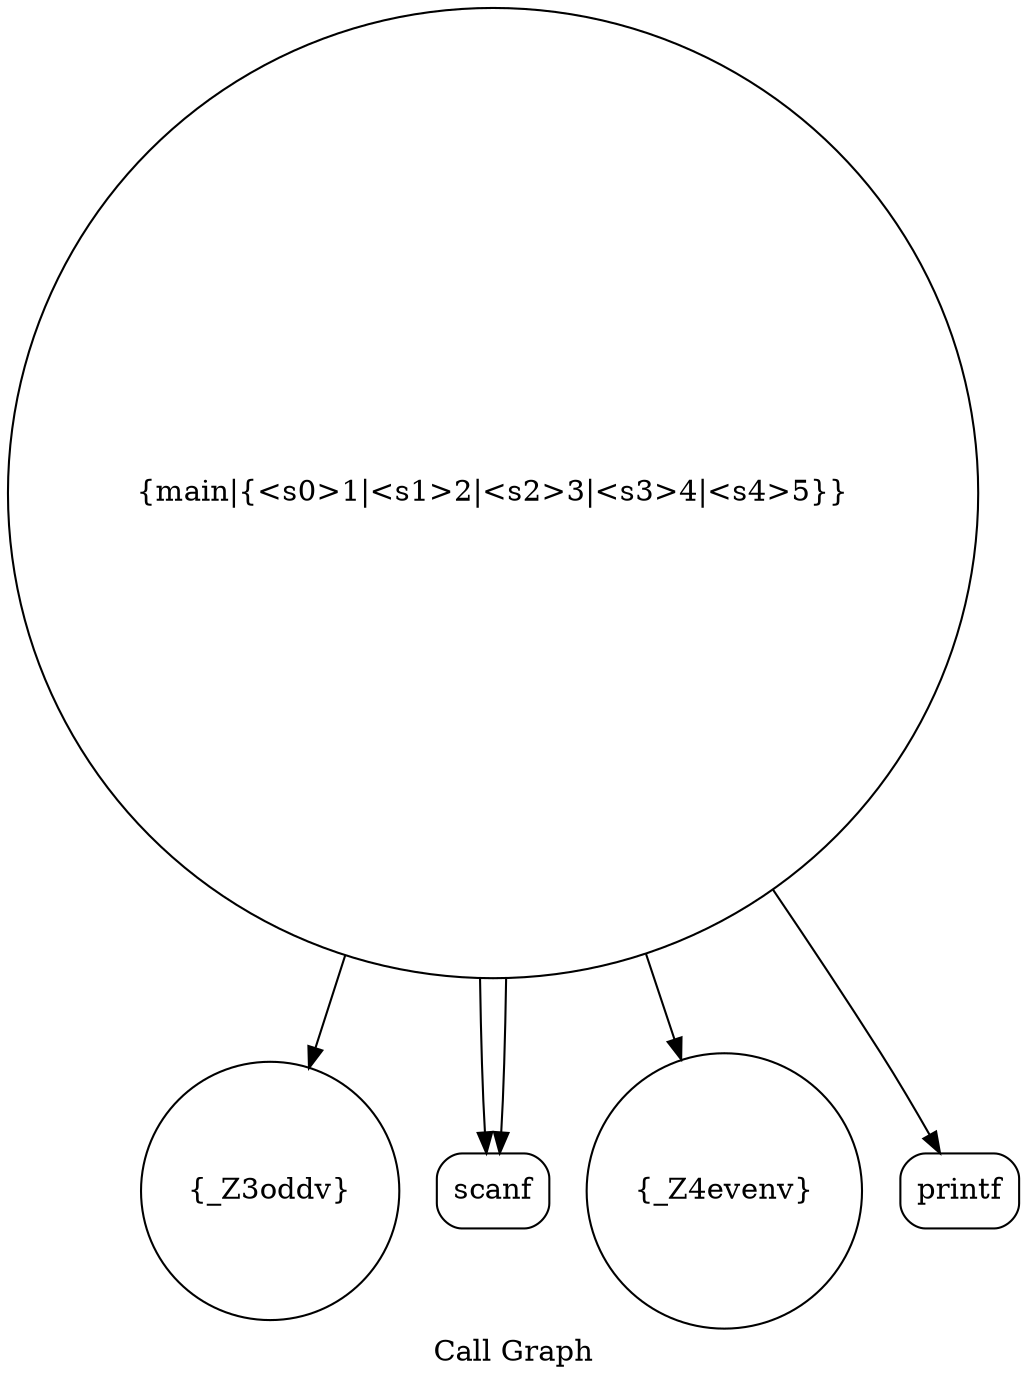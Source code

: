 digraph "Call Graph" {
	label="Call Graph";

	Node0x556bf6f182f0 [shape=record,shape=circle,label="{_Z3oddv}"];
	Node0x556bf6f18800 [shape=record,shape=circle,label="{main|{<s0>1|<s1>2|<s2>3|<s3>4|<s4>5}}"];
	Node0x556bf6f18800:s0 -> Node0x556bf6f18880[color=black];
	Node0x556bf6f18800:s1 -> Node0x556bf6f18880[color=black];
	Node0x556bf6f18800:s2 -> Node0x556bf6f182f0[color=black];
	Node0x556bf6f18800:s3 -> Node0x556bf6f18780[color=black];
	Node0x556bf6f18800:s4 -> Node0x556bf6f18900[color=black];
	Node0x556bf6f18900 [shape=record,shape=Mrecord,label="{printf}"];
	Node0x556bf6f18780 [shape=record,shape=circle,label="{_Z4evenv}"];
	Node0x556bf6f18880 [shape=record,shape=Mrecord,label="{scanf}"];
}
